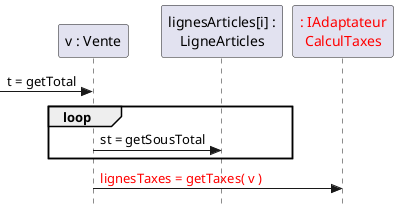 @startuml
skinparam style strictuml
skinparam defaultfontname Arial,Helvetica,sans-serif

participant "v : Vente" as v
participant "lignesArticles[i] :\nLigneArticles" as la
participant "<color red>: IAdaptateur\n<color red>CalculTaxes" as iA

-> v : t = getTotal
loop
    v -> la : st = getSousTotal
end

v -> iA : <color red>lignesTaxes = getTaxes( v )

@enduml

@startuml
skinparam style strictuml
skinparam defaultfontname Arial,Helvetica,sans-serif

participant "<color red>: Adaptateur\n<color red>TaxMaster" as A
participant "<color red>tm :\n<color red>TaxMaster" as tm

-> A : lignesTaxes = \ngetTaxes( v )
A -> tm : lignesTaxes = \n<color red>calculateTaxes</color>( ? )

@enduml

@startuml
skinparam style strictuml
skinparam defaultfontname Arial,Helvetica,sans-serif

participant "<color red>: Adaptateur\n<color red>GoodAsGold" as A
participant "<color red>gag :\n<color red>GoodAsGold" as gag

-> A : lignesTaxes = \ngetTaxes( v )
A -> gag : lignesTaxes = \n<color red>computeTaxes</color>( ? )

@enduml

